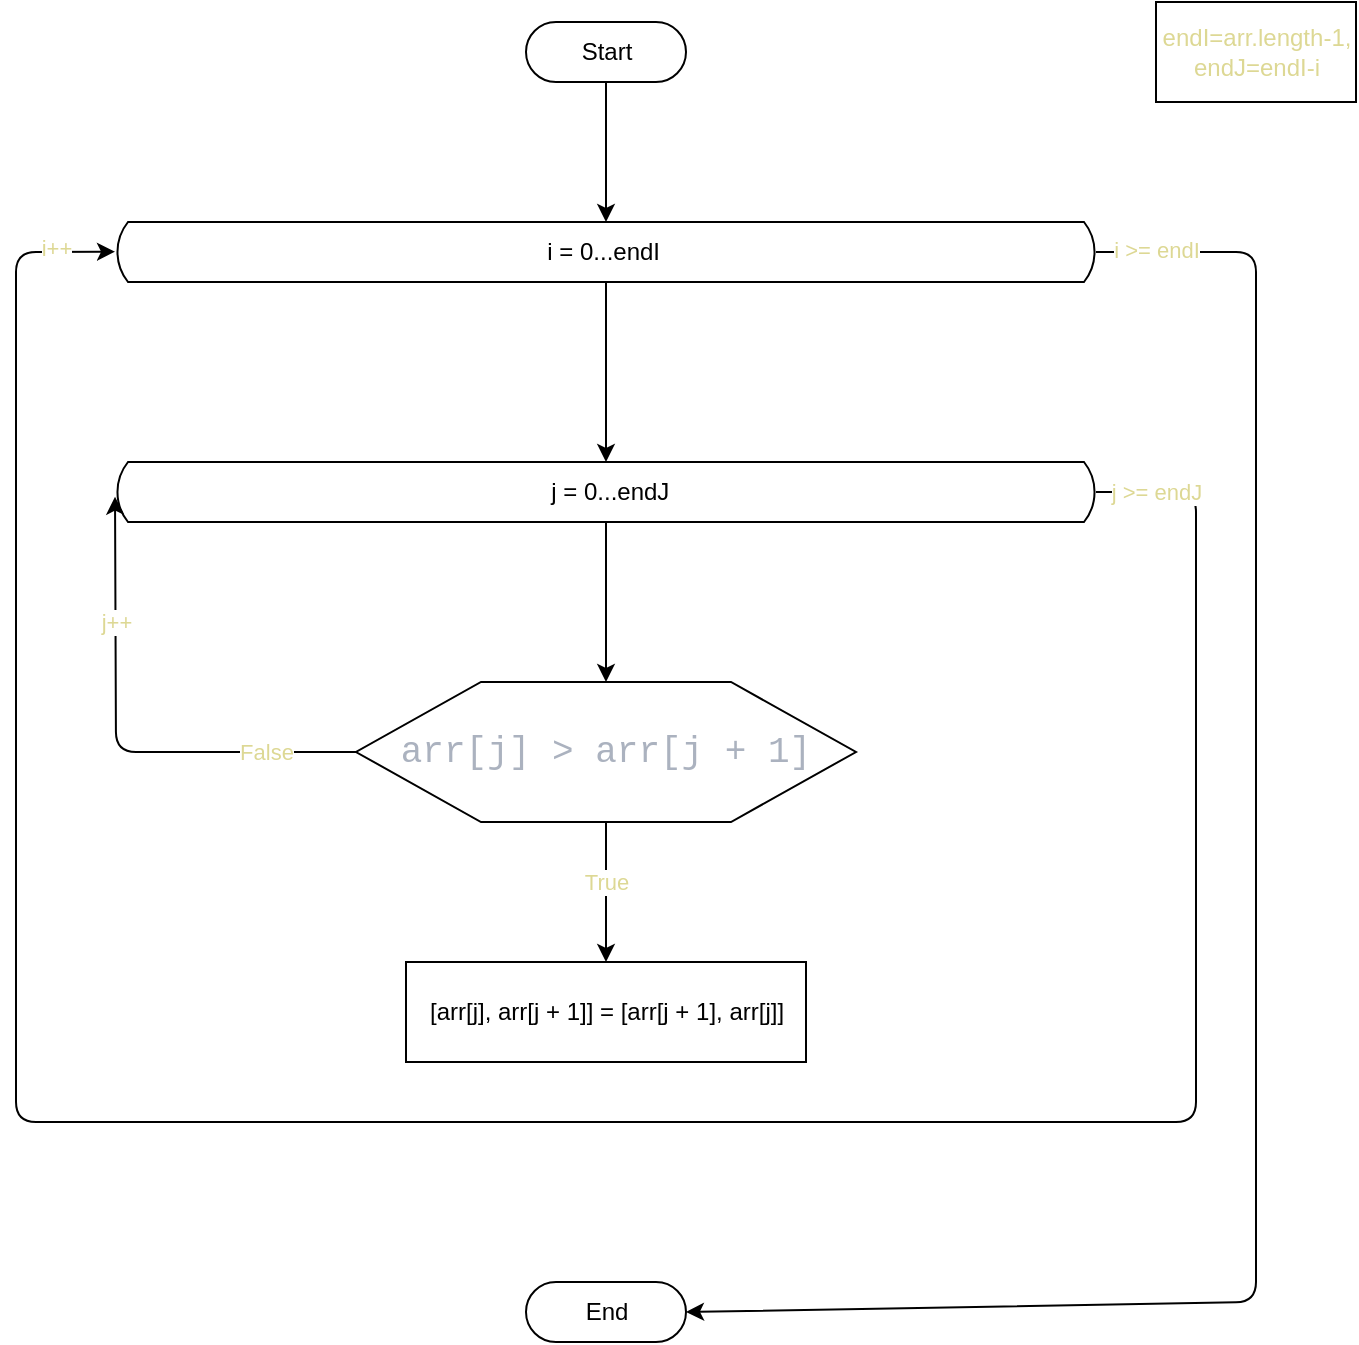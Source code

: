 <mxfile>
    <diagram id="1sKy8PD-Q9M54LZcMKn4" name="Page-1">
        <mxGraphModel dx="1126" dy="595" grid="1" gridSize="10" guides="1" tooltips="1" connect="1" arrows="1" fold="1" page="1" pageScale="1" pageWidth="850" pageHeight="1100" math="0" shadow="0">
            <root>
                <mxCell id="0"/>
                <mxCell id="1" parent="0"/>
                <mxCell id="24" style="edgeStyle=none;html=1;entryX=0.5;entryY=0;entryDx=0;entryDy=0;entryPerimeter=0;fontColor=#DDD894;" edge="1" parent="1" source="2" target="3">
                    <mxGeometry relative="1" as="geometry"/>
                </mxCell>
                <mxCell id="2" value="Start" style="html=1;dashed=0;whitespace=wrap;shape=mxgraph.dfd.start" vertex="1" parent="1">
                    <mxGeometry x="365" y="20" width="80" height="30" as="geometry"/>
                </mxCell>
                <mxCell id="8" style="edgeStyle=none;html=1;entryX=0.5;entryY=0;entryDx=0;entryDy=0;entryPerimeter=0;fontColor=#DDD894;" edge="1" parent="1" source="3" target="4">
                    <mxGeometry relative="1" as="geometry"/>
                </mxCell>
                <mxCell id="23" style="edgeStyle=none;html=1;fontColor=#DDD894;entryX=1;entryY=0.5;entryDx=0;entryDy=0;entryPerimeter=0;" edge="1" parent="1" source="3" target="7">
                    <mxGeometry relative="1" as="geometry">
                        <mxPoint x="730" y="690" as="targetPoint"/>
                        <Array as="points">
                            <mxPoint x="730" y="135"/>
                            <mxPoint x="730" y="660"/>
                        </Array>
                    </mxGeometry>
                </mxCell>
                <mxCell id="25" value="i &amp;gt;= endI" style="edgeLabel;html=1;align=center;verticalAlign=middle;resizable=0;points=[];fontColor=#DDD894;" vertex="1" connectable="0" parent="23">
                    <mxGeometry x="-0.933" y="1" relative="1" as="geometry">
                        <mxPoint as="offset"/>
                    </mxGeometry>
                </mxCell>
                <mxCell id="3" value="i = 0...endI&amp;nbsp;" style="html=1;dashed=0;whitespace=wrap;shape=mxgraph.dfd.loop" vertex="1" parent="1">
                    <mxGeometry x="160" y="120" width="490" height="30" as="geometry"/>
                </mxCell>
                <mxCell id="9" style="edgeStyle=none;html=1;entryX=0.5;entryY=0;entryDx=0;entryDy=0;fontColor=#DDD894;" edge="1" parent="1" source="4" target="5">
                    <mxGeometry relative="1" as="geometry"/>
                </mxCell>
                <mxCell id="19" style="edgeStyle=none;html=1;fontColor=#DDD894;entryX=-0.001;entryY=0.494;entryDx=0;entryDy=0;entryPerimeter=0;" edge="1" parent="1" source="4" target="3">
                    <mxGeometry relative="1" as="geometry">
                        <mxPoint x="110" y="120" as="targetPoint"/>
                        <Array as="points">
                            <mxPoint x="700" y="255"/>
                            <mxPoint x="700" y="570"/>
                            <mxPoint x="110" y="570"/>
                            <mxPoint x="110" y="135"/>
                        </Array>
                    </mxGeometry>
                </mxCell>
                <mxCell id="21" value="j &amp;gt;= endJ" style="edgeLabel;html=1;align=center;verticalAlign=middle;resizable=0;points=[];fontColor=#DDD894;" vertex="1" connectable="0" parent="19">
                    <mxGeometry x="-0.981" relative="1" as="geometry">
                        <mxPoint x="16" as="offset"/>
                    </mxGeometry>
                </mxCell>
                <mxCell id="22" value="i++" style="edgeLabel;html=1;align=center;verticalAlign=middle;resizable=0;points=[];fontColor=#DDD894;" vertex="1" connectable="0" parent="19">
                    <mxGeometry x="0.951" y="2" relative="1" as="geometry">
                        <mxPoint x="6" as="offset"/>
                    </mxGeometry>
                </mxCell>
                <mxCell id="4" value="&amp;nbsp;j = 0...endJ" style="html=1;dashed=0;whitespace=wrap;shape=mxgraph.dfd.loop" vertex="1" parent="1">
                    <mxGeometry x="160" y="240" width="490" height="30" as="geometry"/>
                </mxCell>
                <mxCell id="10" style="edgeStyle=none;html=1;entryX=0.5;entryY=0;entryDx=0;entryDy=0;fontColor=#DDD894;" edge="1" parent="1" source="5" target="6">
                    <mxGeometry relative="1" as="geometry"/>
                </mxCell>
                <mxCell id="11" value="True" style="edgeLabel;html=1;align=center;verticalAlign=middle;resizable=0;points=[];fontColor=#DDD894;" vertex="1" connectable="0" parent="10">
                    <mxGeometry x="-0.501" y="-2" relative="1" as="geometry">
                        <mxPoint x="2" y="12" as="offset"/>
                    </mxGeometry>
                </mxCell>
                <mxCell id="15" style="edgeStyle=none;html=1;fontColor=#DDD894;entryX=-0.001;entryY=0.578;entryDx=0;entryDy=0;entryPerimeter=0;" edge="1" parent="1" source="5" target="4">
                    <mxGeometry relative="1" as="geometry">
                        <mxPoint x="110" y="250" as="targetPoint"/>
                        <Array as="points">
                            <mxPoint x="160" y="385"/>
                        </Array>
                    </mxGeometry>
                </mxCell>
                <mxCell id="16" value="j++" style="edgeLabel;html=1;align=center;verticalAlign=middle;resizable=0;points=[];fontColor=#DDD894;" vertex="1" connectable="0" parent="15">
                    <mxGeometry x="-0.39" y="1" relative="1" as="geometry">
                        <mxPoint x="-45" y="-66" as="offset"/>
                    </mxGeometry>
                </mxCell>
                <mxCell id="17" value="False" style="edgeLabel;html=1;align=center;verticalAlign=middle;resizable=0;points=[];fontColor=#DDD894;" vertex="1" connectable="0" parent="15">
                    <mxGeometry x="-0.633" relative="1" as="geometry">
                        <mxPoint as="offset"/>
                    </mxGeometry>
                </mxCell>
                <mxCell id="5" value="&lt;font face=&quot;MontserratAlternates-Regular, Consolas, Courier New, monospace&quot; color=&quot;#abb2bf&quot;&gt;&lt;span style=&quot;font-size: 18px;&quot;&gt;arr[j] &amp;gt; arr[j + 1]&lt;/span&gt;&lt;/font&gt;" style="shape=hexagon;perimeter=hexagonPerimeter2;whiteSpace=wrap;html=1;size=0.25;" vertex="1" parent="1">
                    <mxGeometry x="280" y="350" width="250" height="70" as="geometry"/>
                </mxCell>
                <mxCell id="6" value="[arr[j], arr[j + 1]] = [arr[j + 1], arr[j]]" style="html=1;dashed=0;whitespace=wrap;" vertex="1" parent="1">
                    <mxGeometry x="305" y="490" width="200" height="50" as="geometry"/>
                </mxCell>
                <mxCell id="7" value="End" style="html=1;dashed=0;whitespace=wrap;shape=mxgraph.dfd.start" vertex="1" parent="1">
                    <mxGeometry x="365" y="650" width="80" height="30" as="geometry"/>
                </mxCell>
                <mxCell id="14" value="endI=arr.length-1,&lt;br&gt;endJ=endI-i" style="html=1;dashed=0;whitespace=wrap;fontColor=#DDD894;" vertex="1" parent="1">
                    <mxGeometry x="680" y="10" width="100" height="50" as="geometry"/>
                </mxCell>
            </root>
        </mxGraphModel>
    </diagram>
</mxfile>